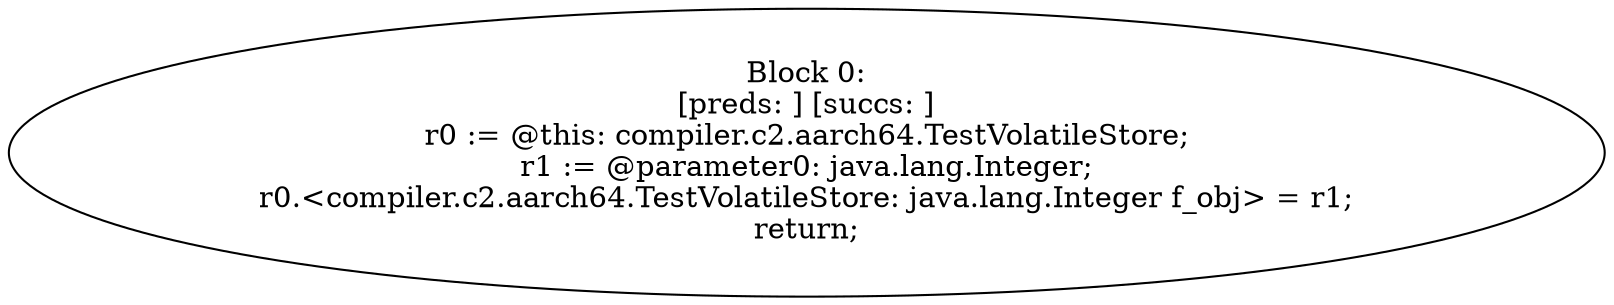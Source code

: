 digraph "unitGraph" {
    "Block 0:
[preds: ] [succs: ]
r0 := @this: compiler.c2.aarch64.TestVolatileStore;
r1 := @parameter0: java.lang.Integer;
r0.<compiler.c2.aarch64.TestVolatileStore: java.lang.Integer f_obj> = r1;
return;
"
}
